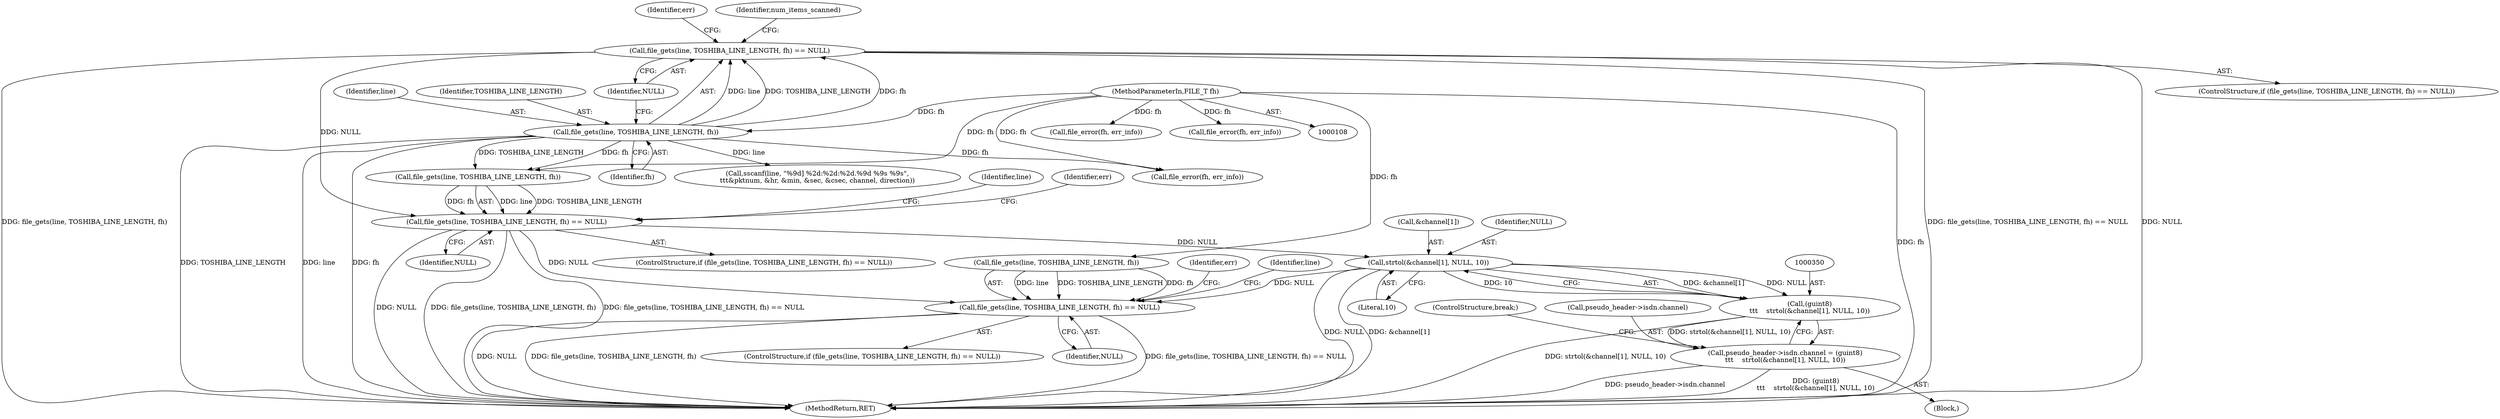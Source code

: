 digraph "0_wireshark_3270dfac43da861c714df76513456b46765ff47f@API" {
"1000136" [label="(Call,file_gets(line, TOSHIBA_LINE_LENGTH, fh) == NULL)"];
"1000137" [label="(Call,file_gets(line, TOSHIBA_LINE_LENGTH, fh))"];
"1000109" [label="(MethodParameterIn,FILE_T fh)"];
"1000197" [label="(Call,file_gets(line, TOSHIBA_LINE_LENGTH, fh) == NULL)"];
"1000351" [label="(Call,strtol(&channel[1], NULL, 10))"];
"1000349" [label="(Call,(guint8)\n\t\t\t    strtol(&channel[1], NULL, 10))"];
"1000343" [label="(Call,pseudo_header->isdn.channel = (guint8)\n\t\t\t    strtol(&channel[1], NULL, 10))"];
"1000429" [label="(Call,file_gets(line, TOSHIBA_LINE_LENGTH, fh) == NULL)"];
"1000138" [label="(Identifier,line)"];
"1000206" [label="(Identifier,err)"];
"1000428" [label="(ControlStructure,if (file_gets(line, TOSHIBA_LINE_LENGTH, fh) == NULL))"];
"1000349" [label="(Call,(guint8)\n\t\t\t    strtol(&channel[1], NULL, 10))"];
"1000476" [label="(MethodReturn,RET)"];
"1000343" [label="(Call,pseudo_header->isdn.channel = (guint8)\n\t\t\t    strtol(&channel[1], NULL, 10))"];
"1000434" [label="(Identifier,NULL)"];
"1000430" [label="(Call,file_gets(line, TOSHIBA_LINE_LENGTH, fh))"];
"1000438" [label="(Identifier,err)"];
"1000439" [label="(Call,file_error(fh, err_info))"];
"1000352" [label="(Call,&channel[1])"];
"1000145" [label="(Identifier,err)"];
"1000358" [label="(ControlStructure,break;)"];
"1000146" [label="(Call,file_error(fh, err_info))"];
"1000140" [label="(Identifier,fh)"];
"1000429" [label="(Call,file_gets(line, TOSHIBA_LINE_LENGTH, fh) == NULL)"];
"1000162" [label="(Identifier,num_items_scanned)"];
"1000196" [label="(ControlStructure,if (file_gets(line, TOSHIBA_LINE_LENGTH, fh) == NULL))"];
"1000202" [label="(Identifier,NULL)"];
"1000357" [label="(Literal,10)"];
"1000351" [label="(Call,strtol(&channel[1], NULL, 10))"];
"1000325" [label="(Block,)"];
"1000198" [label="(Call,file_gets(line, TOSHIBA_LINE_LENGTH, fh))"];
"1000137" [label="(Call,file_gets(line, TOSHIBA_LINE_LENGTH, fh))"];
"1000356" [label="(Identifier,NULL)"];
"1000135" [label="(ControlStructure,if (file_gets(line, TOSHIBA_LINE_LENGTH, fh) == NULL))"];
"1000457" [label="(Identifier,line)"];
"1000136" [label="(Call,file_gets(line, TOSHIBA_LINE_LENGTH, fh) == NULL)"];
"1000197" [label="(Call,file_gets(line, TOSHIBA_LINE_LENGTH, fh) == NULL)"];
"1000139" [label="(Identifier,TOSHIBA_LINE_LENGTH)"];
"1000344" [label="(Call,pseudo_header->isdn.channel)"];
"1000163" [label="(Call,sscanf(line, \"%9d] %2d:%2d:%2d.%9d %9s %9s\",\n\t\t\t&pktnum, &hr, &min, &sec, &csec, channel, direction))"];
"1000109" [label="(MethodParameterIn,FILE_T fh)"];
"1000224" [label="(Identifier,line)"];
"1000141" [label="(Identifier,NULL)"];
"1000207" [label="(Call,file_error(fh, err_info))"];
"1000136" -> "1000135"  [label="AST: "];
"1000136" -> "1000141"  [label="CFG: "];
"1000137" -> "1000136"  [label="AST: "];
"1000141" -> "1000136"  [label="AST: "];
"1000145" -> "1000136"  [label="CFG: "];
"1000162" -> "1000136"  [label="CFG: "];
"1000136" -> "1000476"  [label="DDG: NULL"];
"1000136" -> "1000476"  [label="DDG: file_gets(line, TOSHIBA_LINE_LENGTH, fh) == NULL"];
"1000136" -> "1000476"  [label="DDG: file_gets(line, TOSHIBA_LINE_LENGTH, fh)"];
"1000137" -> "1000136"  [label="DDG: line"];
"1000137" -> "1000136"  [label="DDG: TOSHIBA_LINE_LENGTH"];
"1000137" -> "1000136"  [label="DDG: fh"];
"1000136" -> "1000197"  [label="DDG: NULL"];
"1000137" -> "1000140"  [label="CFG: "];
"1000138" -> "1000137"  [label="AST: "];
"1000139" -> "1000137"  [label="AST: "];
"1000140" -> "1000137"  [label="AST: "];
"1000141" -> "1000137"  [label="CFG: "];
"1000137" -> "1000476"  [label="DDG: TOSHIBA_LINE_LENGTH"];
"1000137" -> "1000476"  [label="DDG: fh"];
"1000137" -> "1000476"  [label="DDG: line"];
"1000109" -> "1000137"  [label="DDG: fh"];
"1000137" -> "1000146"  [label="DDG: fh"];
"1000137" -> "1000163"  [label="DDG: line"];
"1000137" -> "1000198"  [label="DDG: TOSHIBA_LINE_LENGTH"];
"1000137" -> "1000198"  [label="DDG: fh"];
"1000109" -> "1000108"  [label="AST: "];
"1000109" -> "1000476"  [label="DDG: fh"];
"1000109" -> "1000146"  [label="DDG: fh"];
"1000109" -> "1000198"  [label="DDG: fh"];
"1000109" -> "1000207"  [label="DDG: fh"];
"1000109" -> "1000430"  [label="DDG: fh"];
"1000109" -> "1000439"  [label="DDG: fh"];
"1000197" -> "1000196"  [label="AST: "];
"1000197" -> "1000202"  [label="CFG: "];
"1000198" -> "1000197"  [label="AST: "];
"1000202" -> "1000197"  [label="AST: "];
"1000206" -> "1000197"  [label="CFG: "];
"1000224" -> "1000197"  [label="CFG: "];
"1000197" -> "1000476"  [label="DDG: file_gets(line, TOSHIBA_LINE_LENGTH, fh) == NULL"];
"1000197" -> "1000476"  [label="DDG: NULL"];
"1000197" -> "1000476"  [label="DDG: file_gets(line, TOSHIBA_LINE_LENGTH, fh)"];
"1000198" -> "1000197"  [label="DDG: line"];
"1000198" -> "1000197"  [label="DDG: TOSHIBA_LINE_LENGTH"];
"1000198" -> "1000197"  [label="DDG: fh"];
"1000197" -> "1000351"  [label="DDG: NULL"];
"1000197" -> "1000429"  [label="DDG: NULL"];
"1000351" -> "1000349"  [label="AST: "];
"1000351" -> "1000357"  [label="CFG: "];
"1000352" -> "1000351"  [label="AST: "];
"1000356" -> "1000351"  [label="AST: "];
"1000357" -> "1000351"  [label="AST: "];
"1000349" -> "1000351"  [label="CFG: "];
"1000351" -> "1000476"  [label="DDG: NULL"];
"1000351" -> "1000476"  [label="DDG: &channel[1]"];
"1000351" -> "1000349"  [label="DDG: &channel[1]"];
"1000351" -> "1000349"  [label="DDG: NULL"];
"1000351" -> "1000349"  [label="DDG: 10"];
"1000351" -> "1000429"  [label="DDG: NULL"];
"1000349" -> "1000343"  [label="AST: "];
"1000350" -> "1000349"  [label="AST: "];
"1000343" -> "1000349"  [label="CFG: "];
"1000349" -> "1000476"  [label="DDG: strtol(&channel[1], NULL, 10)"];
"1000349" -> "1000343"  [label="DDG: strtol(&channel[1], NULL, 10)"];
"1000343" -> "1000325"  [label="AST: "];
"1000344" -> "1000343"  [label="AST: "];
"1000358" -> "1000343"  [label="CFG: "];
"1000343" -> "1000476"  [label="DDG: (guint8)\n\t\t\t    strtol(&channel[1], NULL, 10)"];
"1000343" -> "1000476"  [label="DDG: pseudo_header->isdn.channel"];
"1000429" -> "1000428"  [label="AST: "];
"1000429" -> "1000434"  [label="CFG: "];
"1000430" -> "1000429"  [label="AST: "];
"1000434" -> "1000429"  [label="AST: "];
"1000438" -> "1000429"  [label="CFG: "];
"1000457" -> "1000429"  [label="CFG: "];
"1000429" -> "1000476"  [label="DDG: NULL"];
"1000429" -> "1000476"  [label="DDG: file_gets(line, TOSHIBA_LINE_LENGTH, fh)"];
"1000429" -> "1000476"  [label="DDG: file_gets(line, TOSHIBA_LINE_LENGTH, fh) == NULL"];
"1000430" -> "1000429"  [label="DDG: line"];
"1000430" -> "1000429"  [label="DDG: TOSHIBA_LINE_LENGTH"];
"1000430" -> "1000429"  [label="DDG: fh"];
}
